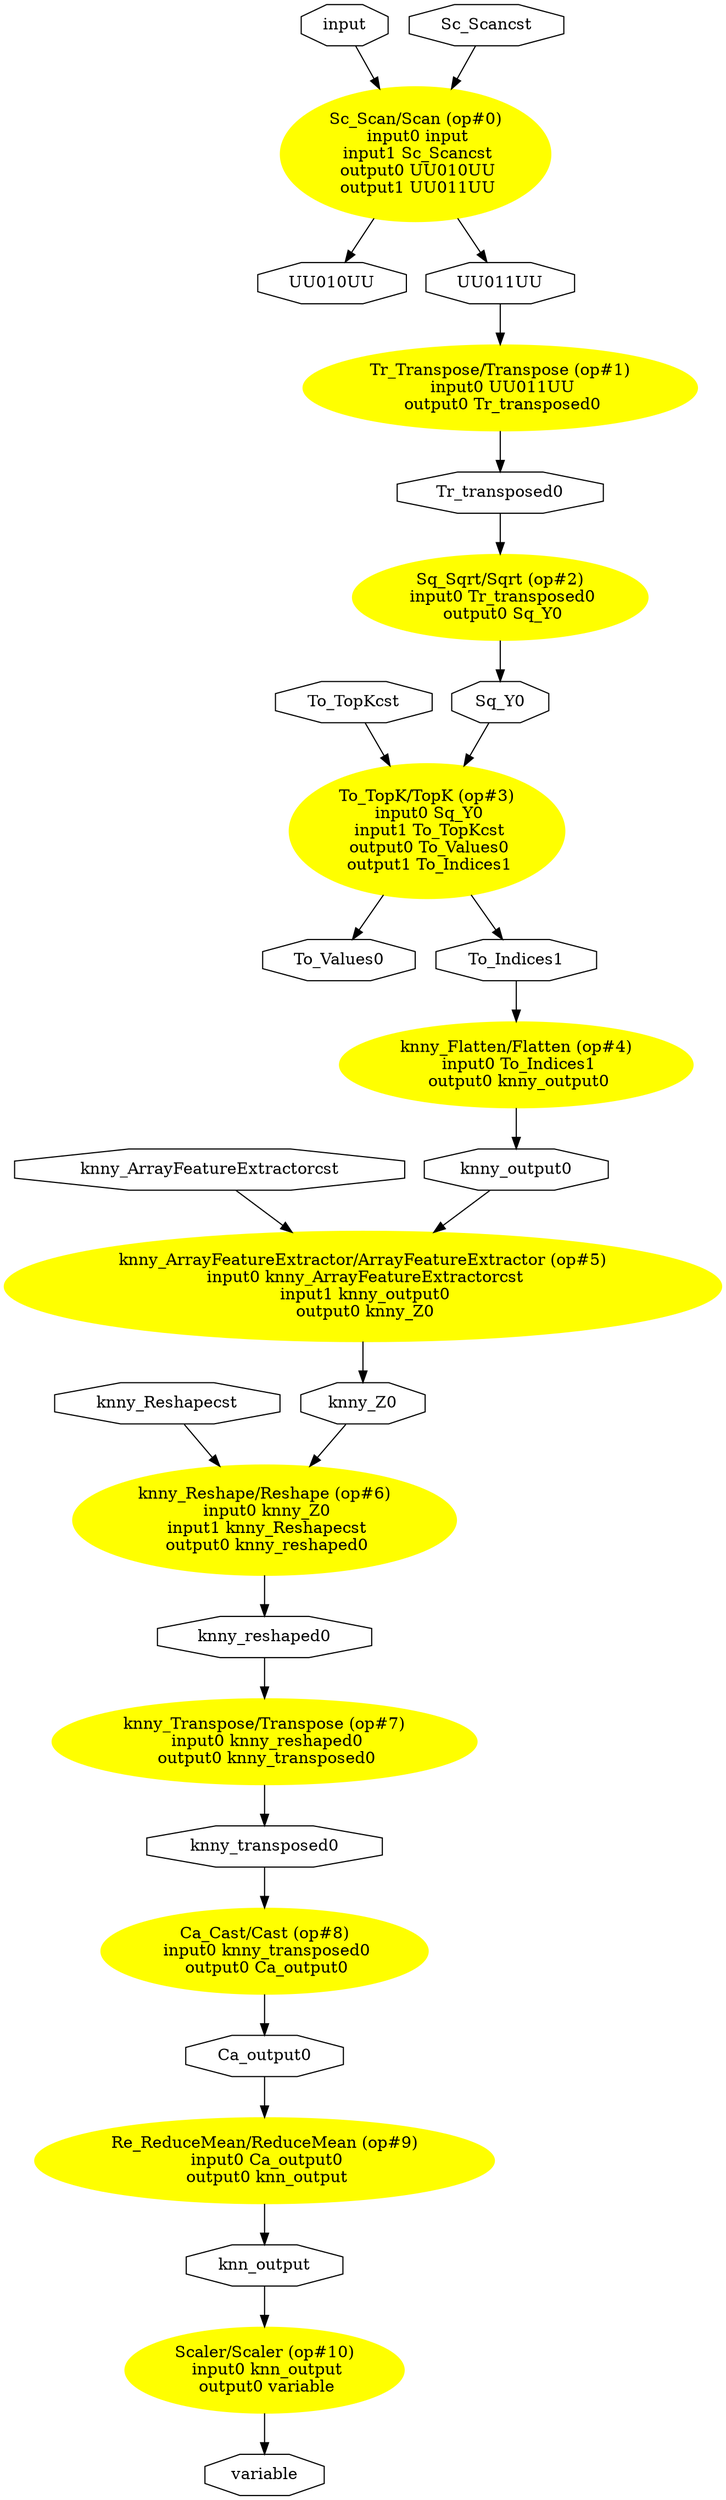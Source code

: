 digraph predictable_tsne {
	graph [bb="0,0,489.32,2175.8",
		rankdir=TB
	];
	node [label="\N"];
	"Sc_Scan/Scan (op#0)\n input0 input\n input1 Sc_Scancst\n output0 UU010UU\n output1 UU011UU"	[URL="javascript:alert('')",
		color=yellow,
		fillcolor=yellow,
		height=1.6303,
		pos="282.66,2045.1",
		style=filled,
		width=2.7499];
	UU010UU0	[height=0.5,
		label=UU010UU,
		pos="220.66,1932.4",
		shape=octagon,
		width=1.4852];
	"Sc_Scan/Scan (op#0)\n input0 input\n input1 Sc_Scancst\n output0 UU010UU\n output1 UU011UU" -> UU010UU0	[pos="e,230.41,1950.8 251.84,1989.1 246.13,1978.9 240.41,1968.6 235.45,1959.8"];
	UU011UU0	[height=0.5,
		label=UU011UU,
		pos="345.66,1932.4",
		shape=octagon,
		width=1.4852];
	"Sc_Scan/Scan (op#0)\n input0 input\n input1 Sc_Scancst\n output0 UU010UU\n output1 UU011UU" -> UU011UU0	[pos="e,335.75,1950.8 313.97,1989.1 319.84,1978.7 325.72,1968.4 330.79,1959.5"];
	input0	[height=0.5,
		label=input,
		pos="229.66,2157.8",
		shape=octagon,
		width=0.85982];
	input0 -> "Sc_Scan/Scan (op#0)\n input0 input\n input1 Sc_Scancst\n output0 UU010UU\n output1 UU011UU"	[pos="e,255.85,2102.1 237.94,2139.5 241.72,2131.6 246.47,2121.7 251.44,2111.3"];
	Sc_Scancst0	[height=0.5,
		label=Sc_Scancst,
		pos="336.66,2157.8",
		shape=octagon,
		width=1.6219];
	Sc_Scancst0 -> "Sc_Scan/Scan (op#0)\n input0 input\n input1 Sc_Scancst\n output0 UU010UU\n output1 UU011UU"	[pos="e,309.74,2101.6 328.22,2139.5 324.28,2131.4 319.32,2121.2 314.13,2110.6"];
	"Tr_Transpose/Transpose (op#1)\n input0 UU011UU\n output0 Tr_transposed0"	[URL="javascript:alert('')",
		color=yellow,
		fillcolor=yellow,
		height=1.041,
		pos="345.66,1840.9",
		style=filled,
		width=3.9677];
	UU011UU0 -> "Tr_Transpose/Transpose (op#1)\n input0 UU011UU\n output0 Tr_transposed0"	[pos="e,345.66,1878.7 345.66,1914.1 345.66,1906.8 345.66,1897.9 345.66,1888.9"];
	Tr_transposed00	[height=0.5,
		label=Tr_transposed0,
		pos="345.66,1749.4",
		shape=octagon,
		width=2.0714];
	"Tr_Transpose/Transpose (op#1)\n input0 UU011UU\n output0 Tr_transposed0" -> Tr_transposed00	[pos="e,345.66,1767.6 345.66,1803.3 345.66,1794.8 345.66,1785.9 345.66,1777.8"];
	"Sq_Sqrt/Sqrt (op#2)\n input0 Tr_transposed0\n output0 Sq_Y0"	[URL="javascript:alert('')",
		color=yellow,
		fillcolor=yellow,
		height=1.041,
		pos="345.66,1658",
		style=filled,
		width=2.907];
	Tr_transposed00 -> "Sq_Sqrt/Sqrt (op#2)\n input0 Tr_transposed0\n output0 Sq_Y0"	[pos="e,345.66,1695.8 345.66,1731.2 345.66,1723.9 345.66,1715 345.66,1705.9"];
	Sq_Y00	[height=0.5,
		label=Sq_Y0,
		pos="345.66,1566.5",
		shape=octagon,
		width=1.0943];
	"Sq_Sqrt/Sqrt (op#2)\n input0 Tr_transposed0\n output0 Sq_Y0" -> Sq_Y00	[pos="e,345.66,1584.6 345.66,1620.3 345.66,1611.8 345.66,1602.9 345.66,1594.9"];
	"To_TopK/TopK (op#3)\n input0 Sq_Y0\n input1 To_TopKcst\n output0 To_Values0\n output1 To_Indices1"	[URL="javascript:alert('')",
		color=yellow,
		fillcolor=yellow,
		height=1.6303,
		pos="284.66,1453.8",
		style=filled,
		width=3.0248];
	Sq_Y00 -> "To_TopK/TopK (op#3)\n input0 Sq_Y0\n input1 To_TopKcst\n output0 To_Values0\n output1 To_Indices1"	[pos="e,315.25,1510.3 336.13,1548.2 331.68,1540.1 326.07,1529.9 320.21,1519.3"];
	To_Values00	[height=0.5,
		label=To_Values0,
		pos="214.66,1341.1",
		shape=octagon,
		width=1.661];
	"To_TopK/TopK (op#3)\n input0 Sq_Y0\n input1 To_TopKcst\n output0 To_Values0\n output1 To_Indices1" -> To_Values00	[pos="e,225.44,1359.1 250.07,1398.1 243.35,1387.5 236.62,1376.8 230.85,1367.7"];
	To_Indices10	[height=0.5,
		label=To_Indices1,
		pos="354.66,1341.1",
		shape=octagon,
		width=1.7196];
	"To_TopK/TopK (op#3)\n input0 Sq_Y0\n input1 To_TopKcst\n output0 To_Values0\n output1 To_Indices1" -> To_Indices10	[pos="e,343.88,1359.1 319.25,1398.1 325.97,1387.5 332.7,1376.8 338.47,1367.7"];
	To_TopKcst0	[height=0.5,
		label=To_TopKcst,
		pos="224.66,1566.5",
		shape=octagon,
		width=1.7783];
	To_TopKcst0 -> "To_TopK/TopK (op#3)\n input0 Sq_Y0\n input1 To_TopKcst\n output0 To_Values0\n output1 To_Indices1"	[pos="e,254.57,1510.3 234.03,1548.2 238.41,1540.1 243.92,1529.9 249.69,1519.3"];
	"knny_Flatten/Flatten (op#4)\n input0 To_Indices1\n output0 knny_output0"	[URL="javascript:alert('')",
		color=yellow,
		fillcolor=yellow,
		height=1.041,
		pos="354.66,1249.6",
		style=filled,
		width=3.3784];
	To_Indices10 -> "knny_Flatten/Flatten (op#4)\n input0 To_Indices1\n output0 knny_output0"	[pos="e,354.66,1287.5 354.66,1322.8 354.66,1315.5 354.66,1306.6 354.66,1297.6"];
	knny_output00	[height=0.5,
		label=knny_output0,
		pos="354.66,1158.1",
		shape=octagon,
		width=1.8369];
	"knny_Flatten/Flatten (op#4)\n input0 To_Indices1\n output0 knny_output0" -> knny_output00	[pos="e,354.66,1176.3 354.66,1212 354.66,1203.5 354.66,1194.6 354.66,1186.6"];
	"knny_ArrayFeatureExtractor/ArrayFeatureExtractor (op#5)\n input0 knny_ArrayFeatureExtractorcst\n input1 knny_output0\n output0 knny_\
Z0"	[URL="javascript:alert('')",
		color=yellow,
		fillcolor=yellow,
		height=1.3356,
		pos="244.66,1056.1",
		style=filled,
		width=6.7961];
	knny_output00 -> "knny_ArrayFeatureExtractor/ArrayFeatureExtractor (op#5)\n input0 knny_ArrayFeatureExtractorcst\n input1 knny_output0\n output0 knny_\
Z0"	[pos="e,295.73,1103.5 335.5,1139.7 326.41,1131.4 315.01,1121.1 303.38,1110.5"];
	knny_Z00	[height=0.5,
		label=knny_Z0,
		pos="244.66,953.98",
		shape=octagon,
		width=1.2897];
	"knny_ArrayFeatureExtractor/ArrayFeatureExtractor (op#5)\n input0 knny_ArrayFeatureExtractorcst\n input1 knny_output0\n output0 knny_\
Z0" -> knny_Z00	[pos="e,244.66,972.2 244.66,1008 244.66,999.17 244.66,990.26 244.66,982.33"];
	knny_ArrayFeatureExtractorcst0	[height=0.5,
		label=knny_ArrayFeatureExtractorcst,
		pos="135.66,1158.1",
		shape=octagon,
		width=3.752];
	knny_ArrayFeatureExtractorcst0 -> "knny_ArrayFeatureExtractor/ArrayFeatureExtractor (op#5)\n input0 knny_ArrayFeatureExtractorcst\n input1 knny_output0\n output0 knny_\
Z0"	[pos="e,194.05,1103.5 154.65,1139.7 163.65,1131.4 174.95,1121.1 186.47,1110.5"];
	"knny_Reshape/Reshape (op#6)\n input0 knny_Z0\n input1 knny_Reshapecst\n output0 knny_reshaped0"	[URL="javascript:alert('')",
		color=yellow,
		fillcolor=yellow,
		height=1.3356,
		pos="171.66,851.9",
		style=filled,
		width=3.7909];
	knny_Z00 -> "knny_Reshape/Reshape (op#6)\n input0 knny_Z0\n input1 knny_Reshapecst\n output0 knny_reshaped0"	[pos="e,205.24,898.94 231.94,935.55 226.08,927.5 218.76,917.47 211.26,907.2"];
	knny_reshaped00	[height=0.5,
		label=knny_reshaped0,
		pos="171.66,749.81",
		shape=octagon,
		width=2.1105];
	"knny_Reshape/Reshape (op#6)\n input0 knny_Z0\n input1 knny_Reshapecst\n output0 knny_reshaped0" -> knny_reshaped00	[pos="e,171.66,768.04 171.66,803.79 171.66,795 171.66,786.1 171.66,778.16"];
	knny_Reshapecst0	[height=0.5,
		label=knny_Reshapecst,
		pos="98.659,953.98",
		shape=octagon,
		width=2.2668];
	knny_Reshapecst0 -> "knny_Reshape/Reshape (op#6)\n input0 knny_Z0\n input1 knny_Reshapecst\n output0 knny_reshaped0"	[pos="e,138.08,898.94 111.37,935.55 117.24,927.5 124.56,917.47 132.05,907.2"];
	"knny_Transpose/Transpose (op#7)\n input0 knny_reshaped0\n output0 knny_transposed0"	[URL="javascript:alert('')",
		color=yellow,
		fillcolor=yellow,
		height=1.041,
		pos="171.66,658.34",
		style=filled,
		width=4.223];
	knny_reshaped00 -> "knny_Transpose/Transpose (op#7)\n input0 knny_reshaped0\n output0 knny_transposed0"	[pos="e,171.66,696.17 171.66,731.56 171.66,724.26 171.66,715.35 171.66,706.33"];
	knny_transposed00	[height=0.5,
		label=knny_transposed0,
		pos="171.66,566.86",
		shape=octagon,
		width=2.3254];
	"knny_Transpose/Transpose (op#7)\n input0 knny_reshaped0\n output0 knny_transposed0" -> knny_transposed00	[pos="e,171.66,585.01 171.66,620.68 171.66,612.19 171.66,603.29 171.66,595.28"];
	"Ca_Cast/Cast (op#8)\n input0 knny_transposed0\n output0 Ca_output0"	[URL="javascript:alert('')",
		color=yellow,
		fillcolor=yellow,
		height=1.041,
		pos="171.66,475.38",
		style=filled,
		width=3.1623];
	knny_transposed00 -> "Ca_Cast/Cast (op#8)\n input0 knny_transposed0\n output0 Ca_output0"	[pos="e,171.66,513.21 171.66,548.61 171.66,541.3 171.66,532.4 171.66,523.38"];
	Ca_output00	[height=0.5,
		label=Ca_output0,
		pos="171.66,383.91",
		shape=octagon,
		width=1.6219];
	"Ca_Cast/Cast (op#8)\n input0 knny_transposed0\n output0 Ca_output0" -> Ca_output00	[pos="e,171.66,402.05 171.66,437.73 171.66,429.24 171.66,420.34 171.66,412.32"];
	"Re_ReduceMean/ReduceMean (op#9)\n input0 Ca_output0\n output0 knn_output"	[URL="javascript:alert('')",
		color=yellow,
		fillcolor=yellow,
		height=1.041,
		pos="171.66,292.43",
		style=filled,
		width=4.5766];
	Ca_output00 -> "Re_ReduceMean/ReduceMean (op#9)\n input0 Ca_output0\n output0 knn_output"	[pos="e,171.66,330.26 171.66,365.65 171.66,358.35 171.66,349.45 171.66,340.42"];
	knn_output0	[height=0.5,
		label=knn_output,
		pos="171.66,200.95",
		shape=octagon,
		width=1.5633];
	"Re_ReduceMean/ReduceMean (op#9)\n input0 Ca_output0\n output0 knn_output" -> knn_output0	[pos="e,171.66,219.1 171.66,254.78 171.66,246.28 171.66,237.39 171.66,229.37"];
	"Scaler/Scaler (op#10)\n input0 knn_output\n output0 variable"	[URL="javascript:alert('')",
		color=yellow,
		fillcolor=yellow,
		height=1.041,
		pos="171.66,109.48",
		style=filled,
		width=2.7106];
	knn_output0 -> "Scaler/Scaler (op#10)\n input0 knn_output\n output0 variable"	[pos="e,171.66,147.31 171.66,182.7 171.66,175.4 171.66,166.49 171.66,157.47"];
	variable0	[height=0.5,
		label=variable,
		pos="171.66,18",
		shape=octagon,
		width=1.1529];
	"Scaler/Scaler (op#10)\n input0 knn_output\n output0 variable" -> variable0	[pos="e,171.66,36.146 171.66,71.825 171.66,63.331 171.66,54.434 171.66,46.416"];
}
